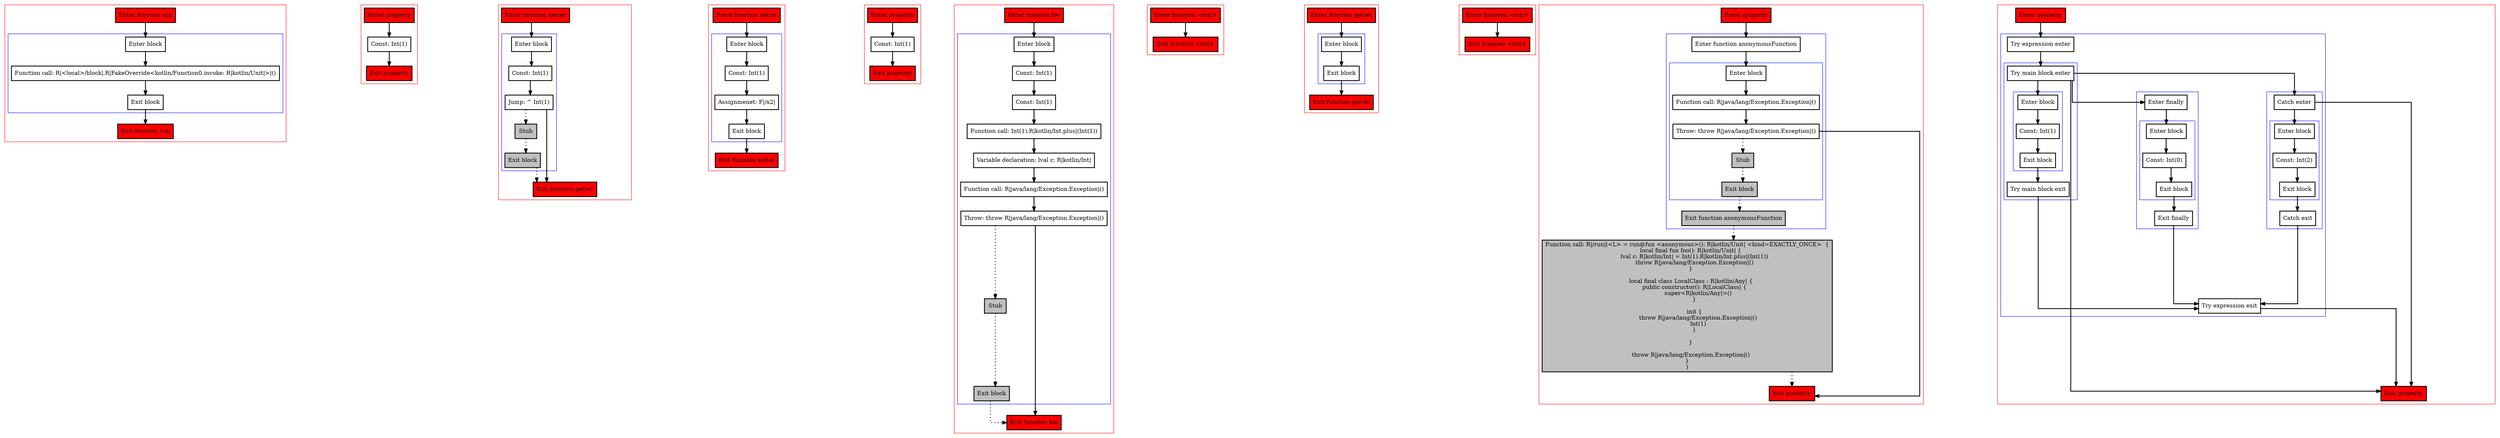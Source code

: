 digraph propertiesAndInitBlocks_kt {
  graph [splines=ortho nodesep=3]
  node [shape=box penwidth=2]
  edge [penwidth=2]

  subgraph cluster_0 {
    color=red
    0 [label="Enter function run" style="filled" fillcolor=red];
    subgraph cluster_1 {
      color=blue
      1 [label="Enter block"];
      2 [label="Function call: R|<local>/block|.R|FakeOverride<kotlin/Function0.invoke: R|kotlin/Unit|>|()"];
      3 [label="Exit block"];
    }
    4 [label="Exit function run" style="filled" fillcolor=red];
  }

  0 -> {1};
  1 -> {2};
  2 -> {3};
  3 -> {4};

  subgraph cluster_2 {
    color=red
    5 [label="Enter property" style="filled" fillcolor=red];
    6 [label="Const: Int(1)"];
    7 [label="Exit property" style="filled" fillcolor=red];
  }

  5 -> {6};
  6 -> {7};

  subgraph cluster_3 {
    color=red
    8 [label="Enter function getter" style="filled" fillcolor=red];
    subgraph cluster_4 {
      color=blue
      9 [label="Enter block"];
      10 [label="Const: Int(1)"];
      11 [label="Jump: ^ Int(1)"];
      12 [label="Stub" style="filled" fillcolor=gray];
      13 [label="Exit block" style="filled" fillcolor=gray];
    }
    14 [label="Exit function getter" style="filled" fillcolor=red];
  }

  8 -> {9};
  9 -> {10};
  10 -> {11};
  11 -> {14};
  11 -> {12} [style=dotted];
  12 -> {13} [style=dotted];
  13 -> {14} [style=dotted];

  subgraph cluster_5 {
    color=red
    15 [label="Enter function setter" style="filled" fillcolor=red];
    subgraph cluster_6 {
      color=blue
      16 [label="Enter block"];
      17 [label="Const: Int(1)"];
      18 [label="Assignmenet: F|/x2|"];
      19 [label="Exit block"];
    }
    20 [label="Exit function setter" style="filled" fillcolor=red];
  }

  15 -> {16};
  16 -> {17};
  17 -> {18};
  18 -> {19};
  19 -> {20};

  subgraph cluster_7 {
    color=red
    21 [label="Enter property" style="filled" fillcolor=red];
    22 [label="Const: Int(1)"];
    23 [label="Exit property" style="filled" fillcolor=red];
  }

  21 -> {22};
  22 -> {23};

  subgraph cluster_8 {
    color=red
    24 [label="Enter function foo" style="filled" fillcolor=red];
    subgraph cluster_9 {
      color=blue
      25 [label="Enter block"];
      26 [label="Const: Int(1)"];
      27 [label="Const: Int(1)"];
      28 [label="Function call: Int(1).R|kotlin/Int.plus|(Int(1))"];
      29 [label="Variable declaration: lval c: R|kotlin/Int|"];
      30 [label="Function call: R|java/lang/Exception.Exception|()"];
      31 [label="Throw: throw R|java/lang/Exception.Exception|()"];
      32 [label="Stub" style="filled" fillcolor=gray];
      33 [label="Exit block" style="filled" fillcolor=gray];
    }
    34 [label="Exit function foo" style="filled" fillcolor=red];
  }

  24 -> {25};
  25 -> {26};
  26 -> {27};
  27 -> {28};
  28 -> {29};
  29 -> {30};
  30 -> {31};
  31 -> {34};
  31 -> {32} [style=dotted];
  32 -> {33} [style=dotted];
  33 -> {34} [style=dotted];

  subgraph cluster_10 {
    color=red
    35 [label="Enter function <init>" style="filled" fillcolor=red];
    36 [label="Exit function <init>" style="filled" fillcolor=red];
  }

  35 -> {36};

  subgraph cluster_11 {
    color=red
    37 [label="Enter function getter" style="filled" fillcolor=red];
    subgraph cluster_12 {
      color=blue
      38 [label="Enter block"];
      39 [label="Exit block"];
    }
    40 [label="Exit function getter" style="filled" fillcolor=red];
  }

  37 -> {38};
  38 -> {39};
  39 -> {40};

  subgraph cluster_13 {
    color=red
    41 [label="Enter function <init>" style="filled" fillcolor=red];
    42 [label="Exit function <init>" style="filled" fillcolor=red];
  }

  41 -> {42};

  subgraph cluster_14 {
    color=red
    43 [label="Enter property" style="filled" fillcolor=red];
    subgraph cluster_15 {
      color=blue
      44 [label="Enter function anonymousFunction"];
      subgraph cluster_16 {
        color=blue
        45 [label="Enter block"];
        46 [label="Function call: R|java/lang/Exception.Exception|()"];
        47 [label="Throw: throw R|java/lang/Exception.Exception|()"];
        48 [label="Stub" style="filled" fillcolor=gray];
        49 [label="Exit block" style="filled" fillcolor=gray];
      }
      50 [label="Exit function anonymousFunction" style="filled" fillcolor=gray];
    }
    51 [label="Function call: R|/run|(<L> = run@fun <anonymous>(): R|kotlin/Unit| <kind=EXACTLY_ONCE>  {
    local final fun foo(): R|kotlin/Unit| {
        lval c: R|kotlin/Int| = Int(1).R|kotlin/Int.plus|(Int(1))
        throw R|java/lang/Exception.Exception|()
    }

    local final class LocalClass : R|kotlin/Any| {
        public constructor(): R|LocalClass| {
            super<R|kotlin/Any|>()
        }

        init {
            throw R|java/lang/Exception.Exception|()
            Int(1)
        }

    }

    throw R|java/lang/Exception.Exception|()
}
)" style="filled" fillcolor=gray];
    52 [label="Exit property" style="filled" fillcolor=red];
  }

  43 -> {44};
  44 -> {45};
  45 -> {46};
  46 -> {47};
  47 -> {52};
  47 -> {48} [style=dotted];
  48 -> {49} [style=dotted];
  49 -> {50} [style=dotted];
  50 -> {51} [style=dotted];
  51 -> {52} [style=dotted];

  subgraph cluster_17 {
    color=red
    53 [label="Enter property" style="filled" fillcolor=red];
    subgraph cluster_18 {
      color=blue
      54 [label="Try expression enter"];
      subgraph cluster_19 {
        color=blue
        55 [label="Try main block enter"];
        subgraph cluster_20 {
          color=blue
          56 [label="Enter block"];
          57 [label="Const: Int(1)"];
          58 [label="Exit block"];
        }
        59 [label="Try main block exit"];
      }
      subgraph cluster_21 {
        color=blue
        60 [label="Enter finally"];
        subgraph cluster_22 {
          color=blue
          61 [label="Enter block"];
          62 [label="Const: Int(0)"];
          63 [label="Exit block"];
        }
        64 [label="Exit finally"];
      }
      subgraph cluster_23 {
        color=blue
        65 [label="Catch enter"];
        subgraph cluster_24 {
          color=blue
          66 [label="Enter block"];
          67 [label="Const: Int(2)"];
          68 [label="Exit block"];
        }
        69 [label="Catch exit"];
      }
      70 [label="Try expression exit"];
    }
    71 [label="Exit property" style="filled" fillcolor=red];
  }

  53 -> {54};
  54 -> {55};
  55 -> {71 65 60 56};
  56 -> {57};
  57 -> {58};
  58 -> {59};
  59 -> {70};
  60 -> {61};
  61 -> {62};
  62 -> {63};
  63 -> {64};
  64 -> {70};
  65 -> {71 66};
  66 -> {67};
  67 -> {68};
  68 -> {69};
  69 -> {70};
  70 -> {71};

}
